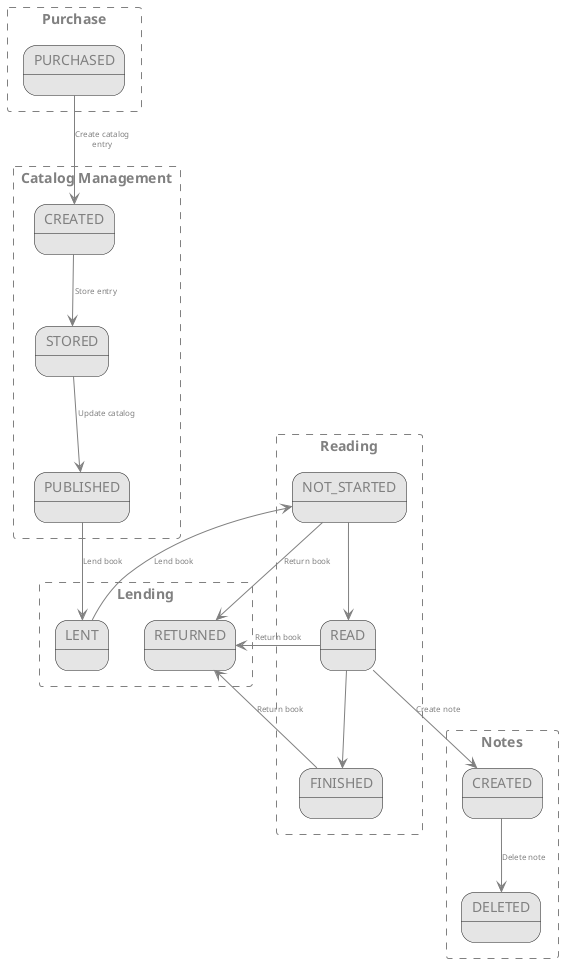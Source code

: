 @startuml
'https://plantuml.com/state-diagram

'skinparam linetype ortho
allowmixing

skinparam state {
    backgroundcolor #E5e5e5

    fontcolor grey
}

skinparam arrow {
    fontcolor grey
    fontsize 8
    color grey
}

skinparam rectangle {
    backgroundcolor white
    bordercolor grey
    borderstyle dashed
    fontcolor grey
}

rectangle Purchase {
    state "PURCHASED" as purchased
}

rectangle "Catalog Management" as catalogManagement {
    state "CREATED" as entryCreated
    state "STORED" as entryStored
    state "PUBLISHED" as entryPublished
}

rectangle "Lending"{
    state "LENT" as lent
    state "RETURNED" as returned
}

rectangle "Reading" {
    state "NOT_STARTED" as notStarted
    state "READ" as read
    state "FINISHED" as finished
}

rectangle "Notes" {
    state "CREATED" as notesCreated
    state "DELETED" as notesDeleted
}

purchased -down-> entryCreated : Create catalog\nentry
entryCreated -down-> entryStored : Store entry
entryStored -down-> entryPublished : Update catalog
entryPublished -down-> lent : Lend book
lent -down-> notStarted : Lend book
notStarted -down-> read
read --> notesCreated : Create note
read -down-> finished
finished -> returned : Return book
notStarted ->returned : Return book
notesCreated --> notesDeleted : Delete note
read -right-> returned : Return book




@enduml